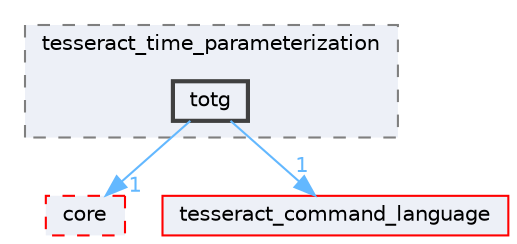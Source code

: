 digraph "tesseract_time_parameterization/totg/include/tesseract_time_parameterization/totg"
{
 // LATEX_PDF_SIZE
  bgcolor="transparent";
  edge [fontname=Helvetica,fontsize=10,labelfontname=Helvetica,labelfontsize=10];
  node [fontname=Helvetica,fontsize=10,shape=box,height=0.2,width=0.4];
  compound=true
  subgraph clusterdir_07c1c3f36d9b009d8cba3166b4b0d87c {
    graph [ bgcolor="#edf0f7", pencolor="grey50", label="tesseract_time_parameterization", fontname=Helvetica,fontsize=10 style="filled,dashed", URL="dir_07c1c3f36d9b009d8cba3166b4b0d87c.html",tooltip=""]
  dir_4495d3d8a4ef83817cf225806eaf65ca [label="totg", fillcolor="#edf0f7", color="grey25", style="filled,bold", URL="dir_4495d3d8a4ef83817cf225806eaf65ca.html",tooltip=""];
  }
  dir_68e56e9c09e14b8e1bac5d9210612b17 [label="core", fillcolor="#edf0f7", color="red", style="filled,dashed", URL="dir_68e56e9c09e14b8e1bac5d9210612b17.html",tooltip=""];
  dir_fa47c2fa9b13a12fc195f1b83854b816 [label="tesseract_command_language", fillcolor="#edf0f7", color="red", style="filled", URL="dir_fa47c2fa9b13a12fc195f1b83854b816.html",tooltip=""];
  dir_4495d3d8a4ef83817cf225806eaf65ca->dir_68e56e9c09e14b8e1bac5d9210612b17 [headlabel="1", labeldistance=1.5 headhref="dir_000083_000003.html" color="steelblue1" fontcolor="steelblue1"];
  dir_4495d3d8a4ef83817cf225806eaf65ca->dir_fa47c2fa9b13a12fc195f1b83854b816 [headlabel="1", labeldistance=1.5 headhref="dir_000083_000060.html" color="steelblue1" fontcolor="steelblue1"];
}
